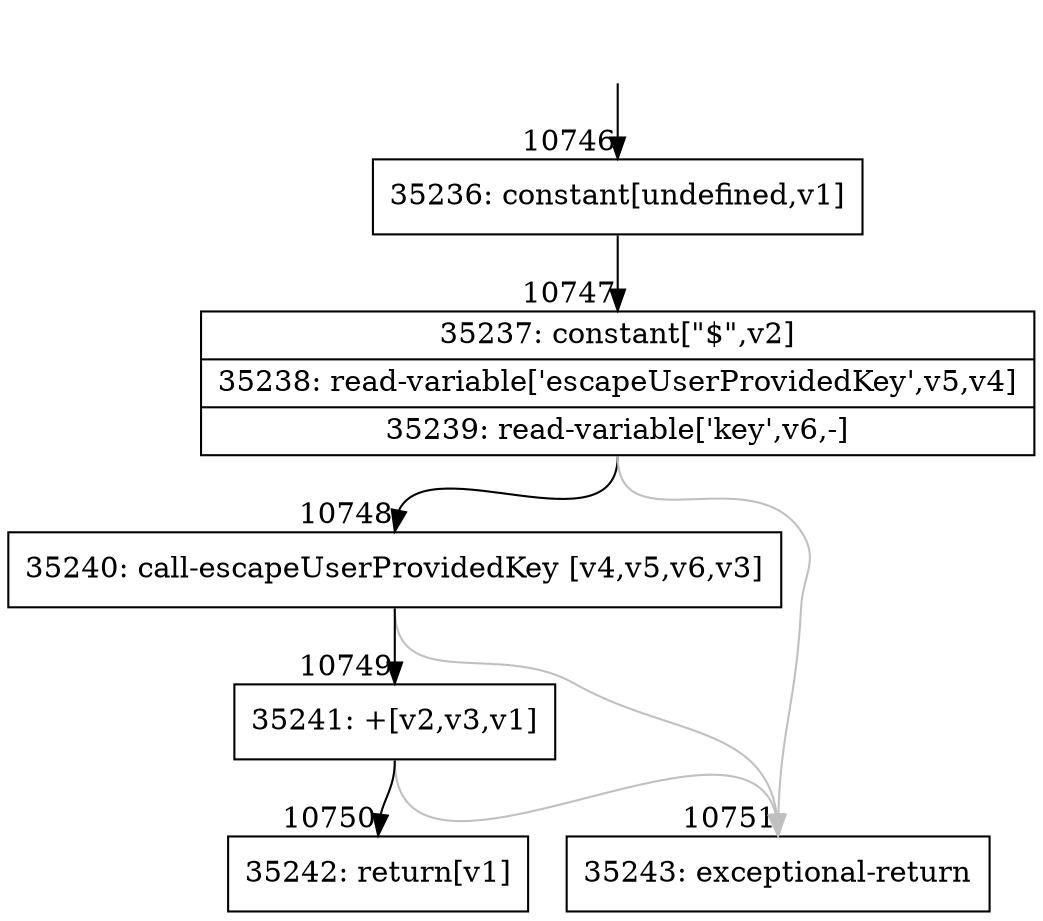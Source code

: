 digraph {
rankdir="TD"
BB_entry813[shape=none,label=""];
BB_entry813 -> BB10746 [tailport=s, headport=n, headlabel="    10746"]
BB10746 [shape=record label="{35236: constant[undefined,v1]}" ] 
BB10746 -> BB10747 [tailport=s, headport=n, headlabel="      10747"]
BB10747 [shape=record label="{35237: constant[\"$\",v2]|35238: read-variable['escapeUserProvidedKey',v5,v4]|35239: read-variable['key',v6,-]}" ] 
BB10747 -> BB10748 [tailport=s, headport=n, headlabel="      10748"]
BB10747 -> BB10751 [tailport=s, headport=n, color=gray, headlabel="      10751"]
BB10748 [shape=record label="{35240: call-escapeUserProvidedKey [v4,v5,v6,v3]}" ] 
BB10748 -> BB10749 [tailport=s, headport=n, headlabel="      10749"]
BB10748 -> BB10751 [tailport=s, headport=n, color=gray]
BB10749 [shape=record label="{35241: +[v2,v3,v1]}" ] 
BB10749 -> BB10750 [tailport=s, headport=n, headlabel="      10750"]
BB10749 -> BB10751 [tailport=s, headport=n, color=gray]
BB10750 [shape=record label="{35242: return[v1]}" ] 
BB10751 [shape=record label="{35243: exceptional-return}" ] 
//#$~ 19330
}
